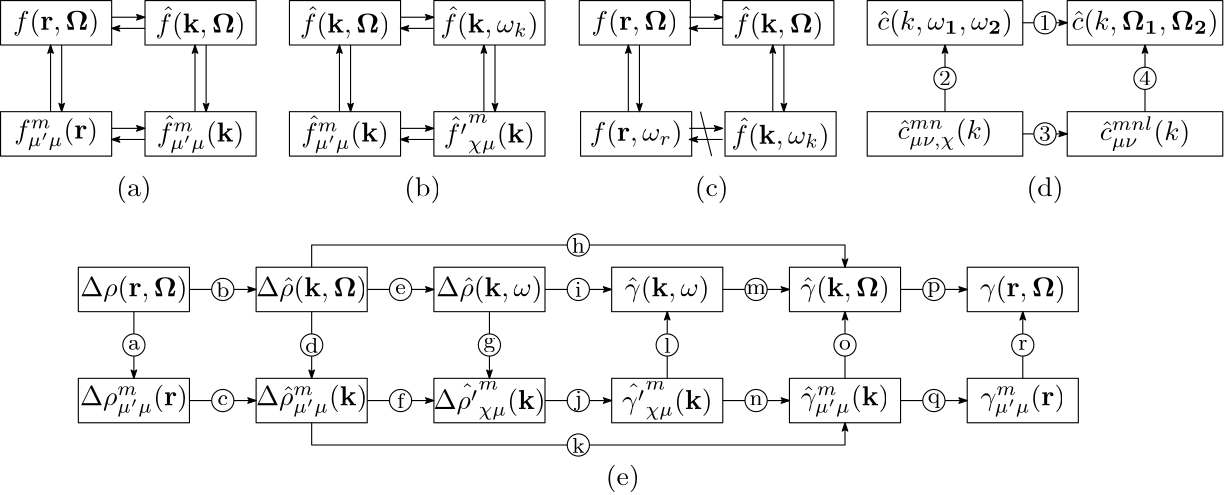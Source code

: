<?xml version="1.0"?>
<!DOCTYPE ipe SYSTEM "ipe.dtd">
<ipe version="70107" creator="Ipe 7.1.7">
<info created="D:20160226103839" modified="D:20160421131529"/>
<ipestyle name="basic">
<symbol name="arrow/arc(spx)">
<path stroke="sym-stroke" fill="sym-stroke" pen="sym-pen">
0 0 m
-1 0.333 l
-1 -0.333 l
h
</path>
</symbol>
<symbol name="arrow/farc(spx)">
<path stroke="sym-stroke" fill="white" pen="sym-pen">
0 0 m
-1 0.333 l
-1 -0.333 l
h
</path>
</symbol>
<symbol name="arrow/ptarc(spx)">
<path stroke="sym-stroke" fill="sym-stroke" pen="sym-pen">
0 0 m
-1 0.333 l
-0.8 0 l
-1 -0.333 l
h
</path>
</symbol>
<symbol name="arrow/fptarc(spx)">
<path stroke="sym-stroke" fill="white" pen="sym-pen">
0 0 m
-1 0.333 l
-0.8 0 l
-1 -0.333 l
h
</path>
</symbol>
<symbol name="mark/circle(sx)" transformations="translations">
<path fill="sym-stroke">
0.6 0 0 0.6 0 0 e
0.4 0 0 0.4 0 0 e
</path>
</symbol>
<symbol name="mark/disk(sx)" transformations="translations">
<path fill="sym-stroke">
0.6 0 0 0.6 0 0 e
</path>
</symbol>
<symbol name="mark/fdisk(sfx)" transformations="translations">
<group>
<path fill="sym-fill">
0.5 0 0 0.5 0 0 e
</path>
<path fill="sym-stroke" fillrule="eofill">
0.6 0 0 0.6 0 0 e
0.4 0 0 0.4 0 0 e
</path>
</group>
</symbol>
<symbol name="mark/box(sx)" transformations="translations">
<path fill="sym-stroke" fillrule="eofill">
-0.6 -0.6 m
0.6 -0.6 l
0.6 0.6 l
-0.6 0.6 l
h
-0.4 -0.4 m
0.4 -0.4 l
0.4 0.4 l
-0.4 0.4 l
h
</path>
</symbol>
<symbol name="mark/square(sx)" transformations="translations">
<path fill="sym-stroke">
-0.6 -0.6 m
0.6 -0.6 l
0.6 0.6 l
-0.6 0.6 l
h
</path>
</symbol>
<symbol name="mark/fsquare(sfx)" transformations="translations">
<group>
<path fill="sym-fill">
-0.5 -0.5 m
0.5 -0.5 l
0.5 0.5 l
-0.5 0.5 l
h
</path>
<path fill="sym-stroke" fillrule="eofill">
-0.6 -0.6 m
0.6 -0.6 l
0.6 0.6 l
-0.6 0.6 l
h
-0.4 -0.4 m
0.4 -0.4 l
0.4 0.4 l
-0.4 0.4 l
h
</path>
</group>
</symbol>
<symbol name="mark/cross(sx)" transformations="translations">
<group>
<path fill="sym-stroke">
-0.43 -0.57 m
0.57 0.43 l
0.43 0.57 l
-0.57 -0.43 l
h
</path>
<path fill="sym-stroke">
-0.43 0.57 m
0.57 -0.43 l
0.43 -0.57 l
-0.57 0.43 l
h
</path>
</group>
</symbol>
<symbol name="arrow/fnormal(spx)">
<path stroke="sym-stroke" fill="white" pen="sym-pen">
0 0 m
-1 0.333 l
-1 -0.333 l
h
</path>
</symbol>
<symbol name="arrow/pointed(spx)">
<path stroke="sym-stroke" fill="sym-stroke" pen="sym-pen">
0 0 m
-1 0.333 l
-0.8 0 l
-1 -0.333 l
h
</path>
</symbol>
<symbol name="arrow/fpointed(spx)">
<path stroke="sym-stroke" fill="white" pen="sym-pen">
0 0 m
-1 0.333 l
-0.8 0 l
-1 -0.333 l
h
</path>
</symbol>
<symbol name="arrow/linear(spx)">
<path stroke="sym-stroke" pen="sym-pen">
-1 0.333 m
0 0 l
-1 -0.333 l
</path>
</symbol>
<symbol name="arrow/fdouble(spx)">
<path stroke="sym-stroke" fill="white" pen="sym-pen">
0 0 m
-1 0.333 l
-1 -0.333 l
h
-1 0 m
-2 0.333 l
-2 -0.333 l
h
</path>
</symbol>
<symbol name="arrow/double(spx)">
<path stroke="sym-stroke" fill="sym-stroke" pen="sym-pen">
0 0 m
-1 0.333 l
-1 -0.333 l
h
-1 0 m
-2 0.333 l
-2 -0.333 l
h
</path>
</symbol>
<pen name="heavier" value="0.8"/>
<pen name="fat" value="1.2"/>
<pen name="ultrafat" value="2"/>
<symbolsize name="large" value="5"/>
<symbolsize name="small" value="2"/>
<symbolsize name="tiny" value="1.1"/>
<arrowsize name="large" value="10"/>
<arrowsize name="small" value="5"/>
<arrowsize name="tiny" value="3"/>
<color name="red" value="1 0 0"/>
<color name="green" value="0 1 0"/>
<color name="blue" value="0 0 1"/>
<color name="yellow" value="1 1 0"/>
<color name="orange" value="1 0.647 0"/>
<color name="gold" value="1 0.843 0"/>
<color name="purple" value="0.627 0.125 0.941"/>
<color name="gray" value="0.745"/>
<color name="brown" value="0.647 0.165 0.165"/>
<color name="navy" value="0 0 0.502"/>
<color name="pink" value="1 0.753 0.796"/>
<color name="seagreen" value="0.18 0.545 0.341"/>
<color name="turquoise" value="0.251 0.878 0.816"/>
<color name="violet" value="0.933 0.51 0.933"/>
<color name="darkblue" value="0 0 0.545"/>
<color name="darkcyan" value="0 0.545 0.545"/>
<color name="darkgray" value="0.663"/>
<color name="darkgreen" value="0 0.392 0"/>
<color name="darkmagenta" value="0.545 0 0.545"/>
<color name="darkorange" value="1 0.549 0"/>
<color name="darkred" value="0.545 0 0"/>
<color name="lightblue" value="0.678 0.847 0.902"/>
<color name="lightcyan" value="0.878 1 1"/>
<color name="lightgray" value="0.827"/>
<color name="lightgreen" value="0.565 0.933 0.565"/>
<color name="lightyellow" value="1 1 0.878"/>
<dashstyle name="dashed" value="[4] 0"/>
<dashstyle name="dotted" value="[1 3] 0"/>
<dashstyle name="dash dotted" value="[4 2 1 2] 0"/>
<dashstyle name="dash dot dotted" value="[4 2 1 2 1 2] 0"/>
<textsize name="large" value="\large"/>
<textsize name="Large" value="\Large"/>
<textsize name="LARGE" value="\LARGE"/>
<textsize name="huge" value="\huge"/>
<textsize name="Huge" value="\Huge"/>
<textsize name="small" value="\small"/>
<textsize name="footnote" value="\footnotesize"/>
<textsize name="tiny" value="\tiny"/>
<textstyle name="center" begin="\begin{center}" end="\end{center}"/>
<textstyle name="itemize" begin="\begin{itemize}" end="\end{itemize}"/>
<textstyle name="item" begin="\begin{itemize}\item{}" end="\end{itemize}"/>
<gridsize name="4 pts" value="4"/>
<gridsize name="8 pts (~3 mm)" value="8"/>
<gridsize name="16 pts (~6 mm)" value="16"/>
<gridsize name="32 pts (~12 mm)" value="32"/>
<gridsize name="10 pts (~3.5 mm)" value="10"/>
<gridsize name="20 pts (~7 mm)" value="20"/>
<gridsize name="14 pts (~5 mm)" value="14"/>
<gridsize name="28 pts (~10 mm)" value="28"/>
<gridsize name="56 pts (~20 mm)" value="56"/>
<anglesize name="90 deg" value="90"/>
<anglesize name="60 deg" value="60"/>
<anglesize name="45 deg" value="45"/>
<anglesize name="30 deg" value="30"/>
<anglesize name="22.5 deg" value="22.5"/>
<tiling name="falling" angle="-60" step="4" width="1"/>
<tiling name="rising" angle="30" step="4" width="1"/>
</ipestyle>
<page>
<layer name="alpha"/>
<view layers="alpha" active="alpha"/>
<path layer="alpha" matrix="1 0 0 1 28 16" stroke="black" arrow="pointed/tiny">
88 632 m
112 632 l
</path>
<path matrix="1 0 0 1 28 16" stroke="black" arrow="pointed/tiny">
152 632 m
176 632 l
</path>
<path matrix="1 0 0 1 28 16" stroke="black" arrow="pointed/tiny">
216 632 m
240 632 l
</path>
<path matrix="1 0 0 1 28 16" stroke="black" arrow="pointed/tiny">
280 632 m
304 632 l
</path>
<path matrix="1 0 0 1 28 16" stroke="black" arrow="pointed/tiny">
344 632 m
368 632 l
</path>
<path matrix="1 0 0 1 28 16" stroke="black" arrow="pointed/tiny">
68 624 m
68 600 l
</path>
<path matrix="1 0 0 1 28 16" stroke="black" arrow="pointed/tiny">
88 592 m
112 592 l
</path>
<path matrix="1 0 0 1 28 16" stroke="black" arrow="pointed/tiny">
152 592 m
176 592 l
</path>
<path matrix="1 0 0 1 28 16" stroke="black" arrow="pointed/tiny">
216 592 m
240 592 l
</path>
<path matrix="1 0 0 1 28 16" stroke="black" arrow="pointed/tiny">
280 592 m
304 592 l
</path>
<path matrix="1 0 0 1 28 16" stroke="black" arrow="pointed/tiny">
344 592 m
368 592 l
</path>
<path matrix="1 0 0 1 28 16" stroke="black" arrow="pointed/tiny">
388 600 m
388 624 l
</path>
<path matrix="1 0 0 1 28 16" stroke="black" arrow="pointed/tiny">
132 624 m
132 600 l
</path>
<path matrix="1 0 0 1 28 16" stroke="black" arrow="pointed/tiny">
196 624 m
196 600 l
</path>
<path matrix="1 0 0 1 28 16" stroke="black" arrow="pointed/tiny">
260 600 m
260 624 l
</path>
<path matrix="1 0 0 1 28 16" stroke="black" arrow="pointed/tiny">
324 600 m
324 624 l
</path>
<group matrix="1 0 0 1 28 16">
<path stroke="black" arrow="pointed/tiny">
132 640 m
132 648 l
324 648 l
324 640 l
</path>
<path stroke="black" arrow="pointed/tiny">
132 584 m
132 576 l
324 576 l
324 584 l
</path>
<path matrix="1 0 0 1 -24 -132" stroke="black" fill="white">
4 0 0 4 92 744 e
</path>
<text matrix="1 0 0 1 -20 -132" transformations="translations" pos="88 744" stroke="black" type="label" width="4.234" height="3.432" depth="0" halign="center" valign="center" size="footnote">a</text>
<path matrix="1 0 0 1 8 -112" stroke="black" fill="white">
4 0 0 4 92 744 e
</path>
<text matrix="1 0 0 1 12 -112" transformations="translations" pos="88 744" stroke="black" type="label" width="4.705" height="5.535" depth="0" halign="center" valign="center" size="footnote">b</text>
<path matrix="1 0 0 1 8 -152" stroke="black" fill="white">
4 0 0 4 92 744 e
</path>
<text matrix="1 0 0 1 12 -152" transformations="translations" pos="88 744" stroke="black" type="label" width="3.764" height="3.432" depth="0" halign="center" valign="center" size="footnote">c</text>
<path matrix="1 0 0 1 40 -132" stroke="black" fill="white">
4 0 0 4 92 744 e
</path>
<text matrix="1 0 0 1 44 -132" transformations="translations" pos="88 744" stroke="black" type="label" width="4.705" height="5.535" depth="0" halign="center" valign="center" size="footnote">d</text>
<path matrix="1 0 0 1 72 -112" stroke="black" fill="white">
4 0 0 4 92 744 e
</path>
<text matrix="1 0 0 1 76 -112" transformations="translations" pos="88 744" stroke="black" type="label" width="3.764" height="3.432" depth="0" halign="center" valign="center" size="footnote">e</text>
<path matrix="1 0 0 1 72 -152" stroke="black" fill="white">
4 0 0 4 92 744 e
</path>
<text matrix="1 0 0 1 76 -152" transformations="translations" pos="88 744" stroke="black" type="label" width="2.588" height="5.535" depth="0" halign="center" valign="center" size="footnote">f</text>
<path matrix="1 0 0 1 136 -112" stroke="black" fill="white">
4 0 0 4 92 744 e
</path>
<text matrix="1 0 0 1 140 -112" transformations="translations" pos="88 744" stroke="black" type="label" width="2.352" height="5.345" depth="0" halign="center" valign="center" size="footnote">i</text>
<path matrix="1 0 0 1 136 -152" stroke="black" fill="white">
4 0 0 4 92 744 e
</path>
<text matrix="1 0 0 1 140 -152" transformations="translations" pos="88 744" stroke="black" type="label" width="2.588" height="5.345" depth="1.55" halign="center" valign="center" size="footnote">j</text>
<path matrix="1 0 0 1 200 -112" stroke="black" fill="white">
4 0 0 4 92 744 e
</path>
<text matrix="1 0 0 1 204 -112" transformations="translations" pos="88 744" stroke="black" type="label" width="7.057" height="3.432" depth="0" halign="center" valign="center" size="footnote">m</text>
<path matrix="1 0 0 1 200 -152" stroke="black" fill="white">
4 0 0 4 92 744 e
</path>
<text matrix="1 0 0 1 204 -152" transformations="translations" pos="88 744" stroke="black" type="label" width="4.705" height="3.432" depth="0" halign="center" valign="center" size="footnote">n</text>
<path matrix="1 0 0 1 104 -132" stroke="black" fill="white">
4 0 0 4 92 744 e
</path>
<text matrix="1 0 0 1 108 -132" transformations="translations" pos="88 744" stroke="black" type="label" width="4.234" height="3.431" depth="1.55" halign="center" valign="center" size="footnote">g</text>
<path matrix="1 0 0 1 168 -132" stroke="black" fill="white">
4 0 0 4 92 744 e
</path>
<text matrix="1 0 0 1 172 -132" transformations="translations" pos="88 744" stroke="black" type="label" width="2.352" height="5.535" depth="0" halign="center" valign="center" size="footnote">l</text>
<path matrix="1 0 0 1 136 -96" stroke="black" fill="white">
4 0 0 4 92 744 e
</path>
<text matrix="1 0 0 1 140 -96" transformations="translations" pos="88 744" stroke="black" type="label" width="4.705" height="5.535" depth="0" halign="center" valign="center" size="footnote">h</text>
<path matrix="1 0 0 1 136 -168" stroke="black" fill="white">
4 0 0 4 92 744 e
</path>
<text matrix="1 0 0 1 140 -168" transformations="translations" pos="88 744" stroke="black" type="label" width="4.469" height="5.535" depth="0" halign="center" valign="center" size="footnote">k</text>
<path matrix="1 0 0 1 232 -132" stroke="black" fill="white">
4 0 0 4 92 744 e
</path>
<text matrix="1 0 0 1 236 -132" transformations="translations" pos="88 744" stroke="black" type="label" width="4.234" height="3.432" depth="0" halign="center" valign="center" size="footnote">o</text>
<path matrix="1 0 0 1 296 -132" stroke="black" fill="white">
4 0 0 4 92 744 e
</path>
<text matrix="1 0 0 1 300 -132" transformations="translations" pos="88 744" stroke="black" type="label" width="3.3" height="3.432" depth="0" halign="center" valign="center" size="footnote">r</text>
<path matrix="1 0 0 1 264 -112" stroke="black" fill="white">
4 0 0 4 92 744 e
</path>
<text matrix="1 0 0 1 268 -112" transformations="translations" pos="88 744" stroke="black" type="label" width="4.705" height="3.431" depth="1.55" halign="center" valign="center" size="footnote">p</text>
<path matrix="1 0 0 1 264 -152" stroke="black" fill="white">
4 0 0 4 92 744 e
</path>
<text matrix="1 0 0 1 268 -152" transformations="translations" pos="88 744" stroke="black" type="label" width="4.469" height="3.431" depth="1.55" halign="center" valign="center" size="footnote">q</text>
<text matrix="1 0 0 1 -124 -136" transformations="translations" pos="192 768" stroke="black" type="label" width="38.622" height="7.473" depth="2.49" halign="center" valign="center">$\Delta\rho(\mathbf{r},\mathbf{\Omega})$</text>
<path matrix="1 0 0 1 -124 -136" stroke="black">
172 776 m
172 760 l
212 760 l
212 776 l
h
</path>
<text matrix="1 0 0 1 -60 -136" transformations="translations" pos="192 768" stroke="black" type="label" width="39.951" height="7.473" depth="2.49" halign="center" valign="center">$\Delta\hat{\rho}(\mathbf{k},\mathbf{\Omega})$</text>
<path matrix="1 0 0 1 -60 -104" stroke="black">
172 744 m
172 728 l
212 728 l
212 744 l
h
</path>
<text matrix="1 0 0 1 -124 -176" transformations="translations" pos="192 768" stroke="black" type="label" width="38.801" height="7.476" depth="4.09" halign="center" valign="center">$\Delta\rho^m_{\mu&apos;\mu}(\mathbf{r})$</text>
<path matrix="1 0 0 1 -188 -144" stroke="black">
236 744 m
236 728 l
276 728 l
276 744 l
h
</path>
<text matrix="1 0 0 1 -60 -176" transformations="translations" pos="192 768" stroke="black" type="label" width="40.13" height="7.476" depth="4.09" halign="center" valign="center">$\Delta\hat{\rho}^m_{\mu&apos;\mu}(\mathbf{k})$</text>
<path matrix="1 0 0 1 -60 -112" stroke="black">
172 712 m
172 696 l
212 696 l
212 712 l
h
</path>
<text matrix="1 0 0 1 4 -176" transformations="translations" pos="192 768" stroke="black" type="label" width="40.364" height="9.92" depth="3.82" halign="center" valign="center">$\Delta\hat{\rho&apos;}^m_{\chi\mu}(\mathbf{k})$</text>
<path matrix="1 0 0 1 4 -80" stroke="black">
172 680 m
172 664 l
212 664 l
212 680 l
h
</path>
<text matrix="1 0 0 1 4 -136" transformations="translations" pos="192 768" stroke="black" type="label" width="38.235" height="7.473" depth="2.49" halign="center" valign="center">$\Delta\hat{\rho}(\mathbf{k},\mathbf{\omega})$</text>
<path matrix="1 0 0 1 68 -72" stroke="black">
108 712 m
108 696 l
148 696 l
148 712 l
h
</path>
<text matrix="1 0 0 1 68 -136" transformations="translations" pos="192 768" stroke="black" type="label" width="30.493" height="7.473" depth="2.49" halign="center" valign="center">$\hat{\gamma}(\mathbf{k},\mathbf{\omega})$</text>
<path matrix="1 0 0 1 132 -72" stroke="black">
108 712 m
108 696 l
148 696 l
148 712 l
h
</path>
<text matrix="1 0 0 1 68 -176" transformations="translations" pos="192 768" stroke="black" type="label" width="32.622" height="9.92" depth="3.82" halign="center" valign="center">$\hat{\gamma&apos;}^m_{\chi\mu}(\mathbf{k})$</text>
<path matrix="1 0 0 1 68 -80" stroke="black">
172 680 m
172 664 l
212 664 l
212 680 l
h
</path>
<text matrix="1 0 0 1 132 -176" transformations="translations" pos="192 768" stroke="black" type="label" width="31.835" height="7.476" depth="4.09" halign="center" valign="center">$\hat{\gamma}^m_{\mu&apos;\mu}(\mathbf{k})$</text>
<path matrix="1 0 0 1 132 -112" stroke="black">
172 712 m
172 696 l
212 696 l
212 712 l
h
</path>
<text matrix="1 0 0 1 132 -136" transformations="translations" pos="192 768" stroke="black" type="label" width="32.209" height="7.473" depth="2.49" halign="center" valign="center">$\hat{\gamma}(\mathbf{k},\mathbf{\Omega})$</text>
<path matrix="1 0 0 1 132 -104" stroke="black">
172 744 m
172 728 l
212 728 l
212 744 l
h
</path>
<text matrix="1 0 0 1 196 -136" transformations="translations" pos="192 768" stroke="black" type="label" width="30.881" height="7.473" depth="2.49" halign="center" valign="center">$\gamma(\mathbf{r},\mathbf{\Omega})$</text>
<path matrix="1 0 0 1 196 -136" stroke="black">
172 776 m
172 760 l
212 760 l
212 776 l
h
</path>
<text matrix="1 0 0 1 196 -176" transformations="translations" pos="192 768" stroke="black" type="label" width="30.506" height="7.476" depth="4.09" halign="center" valign="center">$\gamma^m_{\mu&apos;\mu}(\mathbf{r})$</text>
<path matrix="1 0 0 1 132 -144" stroke="black">
236 744 m
236 728 l
276 728 l
276 744 l
h
</path>
</group>
<group matrix="0.501457 0 0 1 43.8016 -46.012">
<path matrix="1 0 0 1 0 160" stroke="black" arrow="pointed/tiny">
88 632 m
112 632 l
</path>
<path stroke="black" arrow="pointed/tiny">
112 788 m
88 788 l
</path>
</group>
<group matrix="0.501457 0 0 1 43.8016 -86.012">
<path matrix="1 0 0 1 0 160" stroke="black" arrow="pointed/tiny">
88 632 m
112 632 l
</path>
<path stroke="black" arrow="pointed/tiny">
112 788 m
88 788 l
</path>
</group>
<group matrix="0.501454 0 0 1 147.802 -86.012">
<path matrix="1 0 0 1 0 160" stroke="black" arrow="pointed/tiny">
88 632 m
112 632 l
</path>
<path stroke="black" arrow="pointed/tiny">
112 788 m
88 788 l
</path>
</group>
<group matrix="0.501454 0 0 1 147.802 -46.012">
<path matrix="1 0 0 1 0 160" stroke="black" arrow="pointed/tiny">
88 632 m
112 632 l
</path>
<path stroke="black" arrow="pointed/tiny">
112 788 m
88 788 l
</path>
</group>
<group matrix="0.501454 0 0 1 251.802 -46.012">
<path matrix="1 0 0 1 0 160" stroke="black" arrow="pointed/tiny">
88 632 m
112 632 l
</path>
<path stroke="black" arrow="pointed/tiny">
112 788 m
88 788 l
</path>
</group>
<group matrix="0.501454 0 0 1 251.802 -86.012">
<path matrix="1 0 0 1 0 160" stroke="black" arrow="pointed/tiny">
88 632 m
112 632 l
</path>
<path stroke="black" arrow="pointed/tiny">
112 788 m
88 788 l
</path>
</group>
<group matrix="1 0 0 1 2 -48">
<path matrix="1 0 0 1 0 160" stroke="black" arrow="pointed/tiny">
68 624 m
68 600 l
</path>
<path stroke="black" arrow="pointed/tiny">
64 760 m
64 784 l
</path>
</group>
<group matrix="1 0 0 1 54 -48">
<path matrix="1 0 0 1 0 160" stroke="black" arrow="pointed/tiny">
68 624 m
68 600 l
</path>
<path stroke="black" arrow="pointed/tiny">
64 760 m
64 784 l
</path>
</group>
<group matrix="1 0 0 1 106 -48">
<path matrix="1 0 0 1 0 160" stroke="black" arrow="pointed/tiny">
68 624 m
68 600 l
</path>
<path stroke="black" arrow="pointed/tiny">
64 760 m
64 784 l
</path>
</group>
<group matrix="1 0 0 1 158 -48">
<path matrix="1 0 0 1 0 160" stroke="black" arrow="pointed/tiny">
68 624 m
68 600 l
</path>
<path stroke="black" arrow="pointed/tiny">
64 760 m
64 784 l
</path>
</group>
<group matrix="1 0 0 1 210 -48">
<path matrix="1 0 0 1 0 160" stroke="black" arrow="pointed/tiny">
68 624 m
68 600 l
</path>
<path stroke="black" arrow="pointed/tiny">
64 760 m
64 784 l
</path>
</group>
<group matrix="1 0 0 1 262 -48">
<path matrix="1 0 0 1 0 160" stroke="black" arrow="pointed/tiny">
68 624 m
68 600 l
</path>
<path stroke="black" arrow="pointed/tiny">
64 760 m
64 784 l
</path>
</group>
<group matrix="1 0 0 1 -12 -48">
<text matrix="1 0 0 1 -60 24" transformations="translations" pos="192 768" stroke="black" type="label" width="32.448" height="9.548" depth="2.49" halign="center" valign="center">$\hat{f}(\mathbf{k},\mathbf{\Omega})$</text>
<path matrix="1 0 0 1 -60 56" stroke="black">
172 744 m
172 728 l
212 728 l
212 744 l
h
</path>
</group>
<group matrix="1 0 0 1 0 -48">
<text matrix="1 0 0 1 -124 -16" transformations="translations" pos="192 768" stroke="black" type="label" width="30.226" height="7.476" depth="4.09" halign="center" valign="center">$f^m_{\mu&apos;\mu}(\mathbf{r})$</text>
<path matrix="1 0 0 1 -188 16" stroke="black">
236 744 m
236 728 l
276 728 l
276 744 l
h
</path>
</group>
<group matrix="1 0 0 1 -12 -48">
<text matrix="1 0 0 1 -60 -16" transformations="translations" pos="192 768" stroke="black" type="label" width="31.554" height="9.552" depth="4.09" halign="center" valign="center">$\hat{f}^m_{\mu&apos;\mu}(\mathbf{k})$</text>
<path matrix="1 0 0 1 -60 48" stroke="black">
172 712 m
172 696 l
212 696 l
212 712 l
h
</path>
</group>
<group matrix="1 0 0 1 -24 -48">
<text matrix="1 0 0 1 4 -16" transformations="translations" pos="192 768" stroke="black" type="label" width="31.554" height="9.552" depth="4.09" halign="center" valign="center">$\hat{f}^m_{\mu&apos;\mu}(\mathbf{k})$</text>
<path matrix="1 0 0 1 4 48" stroke="black">
172 712 m
172 696 l
212 696 l
212 712 l
h
</path>
</group>
<group matrix="1 0 0 1 -24 -48">
<text matrix="1 0 0 1 4 24" transformations="translations" pos="192 768" stroke="black" type="label" width="32.448" height="9.548" depth="2.49" halign="center" valign="center">$\hat{f}(\mathbf{k},\mathbf{\Omega})$</text>
<path matrix="1 0 0 1 4 56" stroke="black">
172 744 m
172 728 l
212 728 l
212 744 l
h
</path>
</group>
<group matrix="1 0 0 1 -36 -48">
<text matrix="1 0 0 1 68 -16" transformations="translations" pos="192 768" stroke="black" type="label" width="32.861" height="10.086" depth="3.82" halign="center" valign="center">$\hat{f&apos;}^m_{\chi\mu}(\mathbf{k})$</text>
<path matrix="1 0 0 1 68 80" stroke="black">
172 680 m
172 664 l
212 664 l
212 680 l
h
</path>
</group>
<group matrix="1 0 0 1 208.334 -48">
<text matrix="1 0 0 1 -124 24" transformations="translations" pos="192 768" stroke="black" type="label" width="31.119" height="7.473" depth="2.49" halign="center" valign="center">$f(\mathbf{r},\mathbf{\Omega})$</text>
<path matrix="1 0 0 1 -124 24" stroke="black">
172 776 m
172 760 l
212 760 l
212 776 l
h
</path>
</group>
<text matrix="1 0 0 1 84.804 -64" transformations="translations" pos="192 768" stroke="black" type="label" width="33.458" height="7.473" depth="2.49" halign="center" valign="center">$f(\mathbf{r},\mathbf{\omega}_r)$</text>
<path matrix="1 0 0 1 148.804 0" stroke="black">
108 712 m
108 696 l
148 696 l
148 712 l
h
</path>
<group matrix="1 0 0 1 196 -48">
<text matrix="1 0 0 1 -60 24" transformations="translations" pos="192 768" stroke="black" type="label" width="32.448" height="9.548" depth="2.49" halign="center" valign="center">$\hat{f}(\mathbf{k},\mathbf{\Omega})$</text>
<path matrix="1 0 0 1 -60 56" stroke="black">
172 744 m
172 728 l
212 728 l
212 744 l
h
</path>
</group>
<text matrix="1 0 0 1 32 -24" transformations="translations" pos="192 768" stroke="black" type="label" width="35.276" height="9.548" depth="2.49" halign="center" valign="center">$\hat{f}(\mathbf{k},\mathbf{\omega}_k)$</text>
<path matrix="1 0 0 1 96 40" stroke="black">
108 712 m
108 696 l
148 696 l
148 712 l
h
</path>
<text matrix="1 0 0 1 136.804 -64" transformations="translations" pos="192 768" stroke="black" type="label" width="35.276" height="9.548" depth="2.49" halign="center" valign="center">$\hat{f}(\mathbf{k},\mathbf{\omega}_k)$</text>
<path matrix="1 0 0 1 200.804 0" stroke="black">
108 712 m
108 696 l
148 696 l
148 712 l
h
</path>
<path matrix="0.501454 0 0 1 131.488 -48" stroke="black">
336 760 m
344 744 l
</path>
<path matrix="0.666667 0 0 1 229.333 112" stroke="black" arrow="pointed/tiny">
280 632 m
304 632 l
</path>
<path matrix="0.666667 0 0 1 229.333 112" stroke="black" arrow="pointed/tiny">
280 592 m
304 592 l
</path>
<path matrix="1 0 0 1 128 112" stroke="black" arrow="pointed/tiny">
260 600 m
260 624 l
</path>
<path matrix="1 0 0 1 136 112" stroke="black" arrow="pointed/tiny">
324 600 m
324 624 l
</path>
<path matrix="1 0 0 1 332 0" stroke="black" fill="white">
4 0 0 4 92 744 e
</path>
<text matrix="1 0 0 1 336 0" transformations="translations" pos="88 744" stroke="black" type="label" width="4.234" height="5.136" depth="0" halign="center" valign="center" size="footnote">1</text>
<path matrix="1 0 0 1 332 -40" stroke="black" fill="white">
4 0 0 4 92 744 e
</path>
<text matrix="1 0 0 1 336 -40" transformations="translations" pos="88 744" stroke="black" type="label" width="4.234" height="5.136" depth="0" halign="center" valign="center" size="footnote">3</text>
<path matrix="1 0 0 1 296 -20" stroke="black" fill="white">
4 0 0 4 92 744 e
</path>
<text matrix="1 0 0 1 300 -20" transformations="translations" pos="88 744" stroke="black" type="label" width="4.234" height="5.136" depth="0" halign="center" valign="center" size="footnote">2</text>
<path matrix="1 0 0 1 368 -20" stroke="black" fill="white">
4 0 0 4 92 744 e
</path>
<text matrix="1 0 0 1 372 -20" transformations="translations" pos="88 744" stroke="black" type="label" width="4.234" height="5.136" depth="0" halign="center" valign="center" size="footnote">4</text>
<text matrix="1 0 0 1 196 -24" transformations="translations" pos="192 768" stroke="black" type="label" width="48.842" height="7.473" depth="2.49" halign="center" valign="center">$\hat{c}(k,\mathbf{\omega_1},\mathbf{\omega_2})$</text>
<path matrix="1.4 0 0 1 208.8 40" stroke="black">
108 712 m
108 696 l
148 696 l
148 712 l
h
</path>
<text matrix="1 0 0 1 196 -64" transformations="translations" pos="192 768" stroke="black" type="label" width="34.277" height="7.471" depth="3.82" halign="center" valign="center">$\hat{c}^{mn}_{\mu\nu,\chi}(k)$</text>
<path matrix="1.4 0 0 1 119.2 32" stroke="black">
172 680 m
172 664 l
212 664 l
212 680 l
h
</path>
<text matrix="1 0 0 1 268 -64" transformations="translations" pos="192 768" stroke="black" type="label" width="32.613" height="8.457" depth="3.82" halign="center" valign="center">$\hat{c}^{mnl}_{\mu\nu}(k)$</text>
<path matrix="1.4 0 0 1 191.2 0" stroke="black">
172 712 m
172 696 l
212 696 l
212 712 l
h
</path>
<text matrix="1 0 0 1 268 -24" transformations="translations" pos="192 768" stroke="black" type="label" width="52.988" height="7.473" depth="2.49" halign="center" valign="center">$\hat{c}(k,\mathbf{\Omega_1},\mathbf{\Omega_2})$</text>
<path matrix="1.4 0 0 1 191.2 8" stroke="black">
172 744 m
172 728 l
212 728 l
212 744 l
h
</path>
<text matrix="1 0 0 1 -124 -24" transformations="translations" pos="192 768" stroke="black" type="label" width="31.119" height="7.473" depth="2.49" halign="center" valign="center">$f(\mathbf{r},\mathbf{\Omega})$</text>
<path matrix="1 0 0 1 -124 -24" stroke="black">
172 776 m
172 760 l
212 760 l
212 776 l
h
</path>
<text matrix="1 0 0 1 0 4" transformations="translations" pos="96 680" stroke="black" type="label" width="12.73" height="7.473" depth="2.49" halign="center" valign="center">(a)</text>
<text matrix="1 0 0 1 104 4" transformations="translations" pos="96 680" stroke="black" type="label" width="13.284" height="7.473" depth="2.49" halign="center" valign="center">(b)</text>
<text matrix="1 0 0 1 208 4" transformations="translations" pos="96 680" stroke="black" type="label" width="12.177" height="7.473" depth="2.49" halign="center" valign="center">(c)</text>
<text matrix="1 0 0 1 328 4" transformations="translations" pos="96 680" stroke="black" type="label" width="13.284" height="7.473" depth="2.49" halign="center" valign="center">(d)</text>
<text matrix="1 0 0 1 176 -100" transformations="translations" pos="96 680" stroke="black" type="label" width="12.177" height="7.473" depth="2.49" halign="center" valign="center">(e)</text>
</page>
</ipe>
